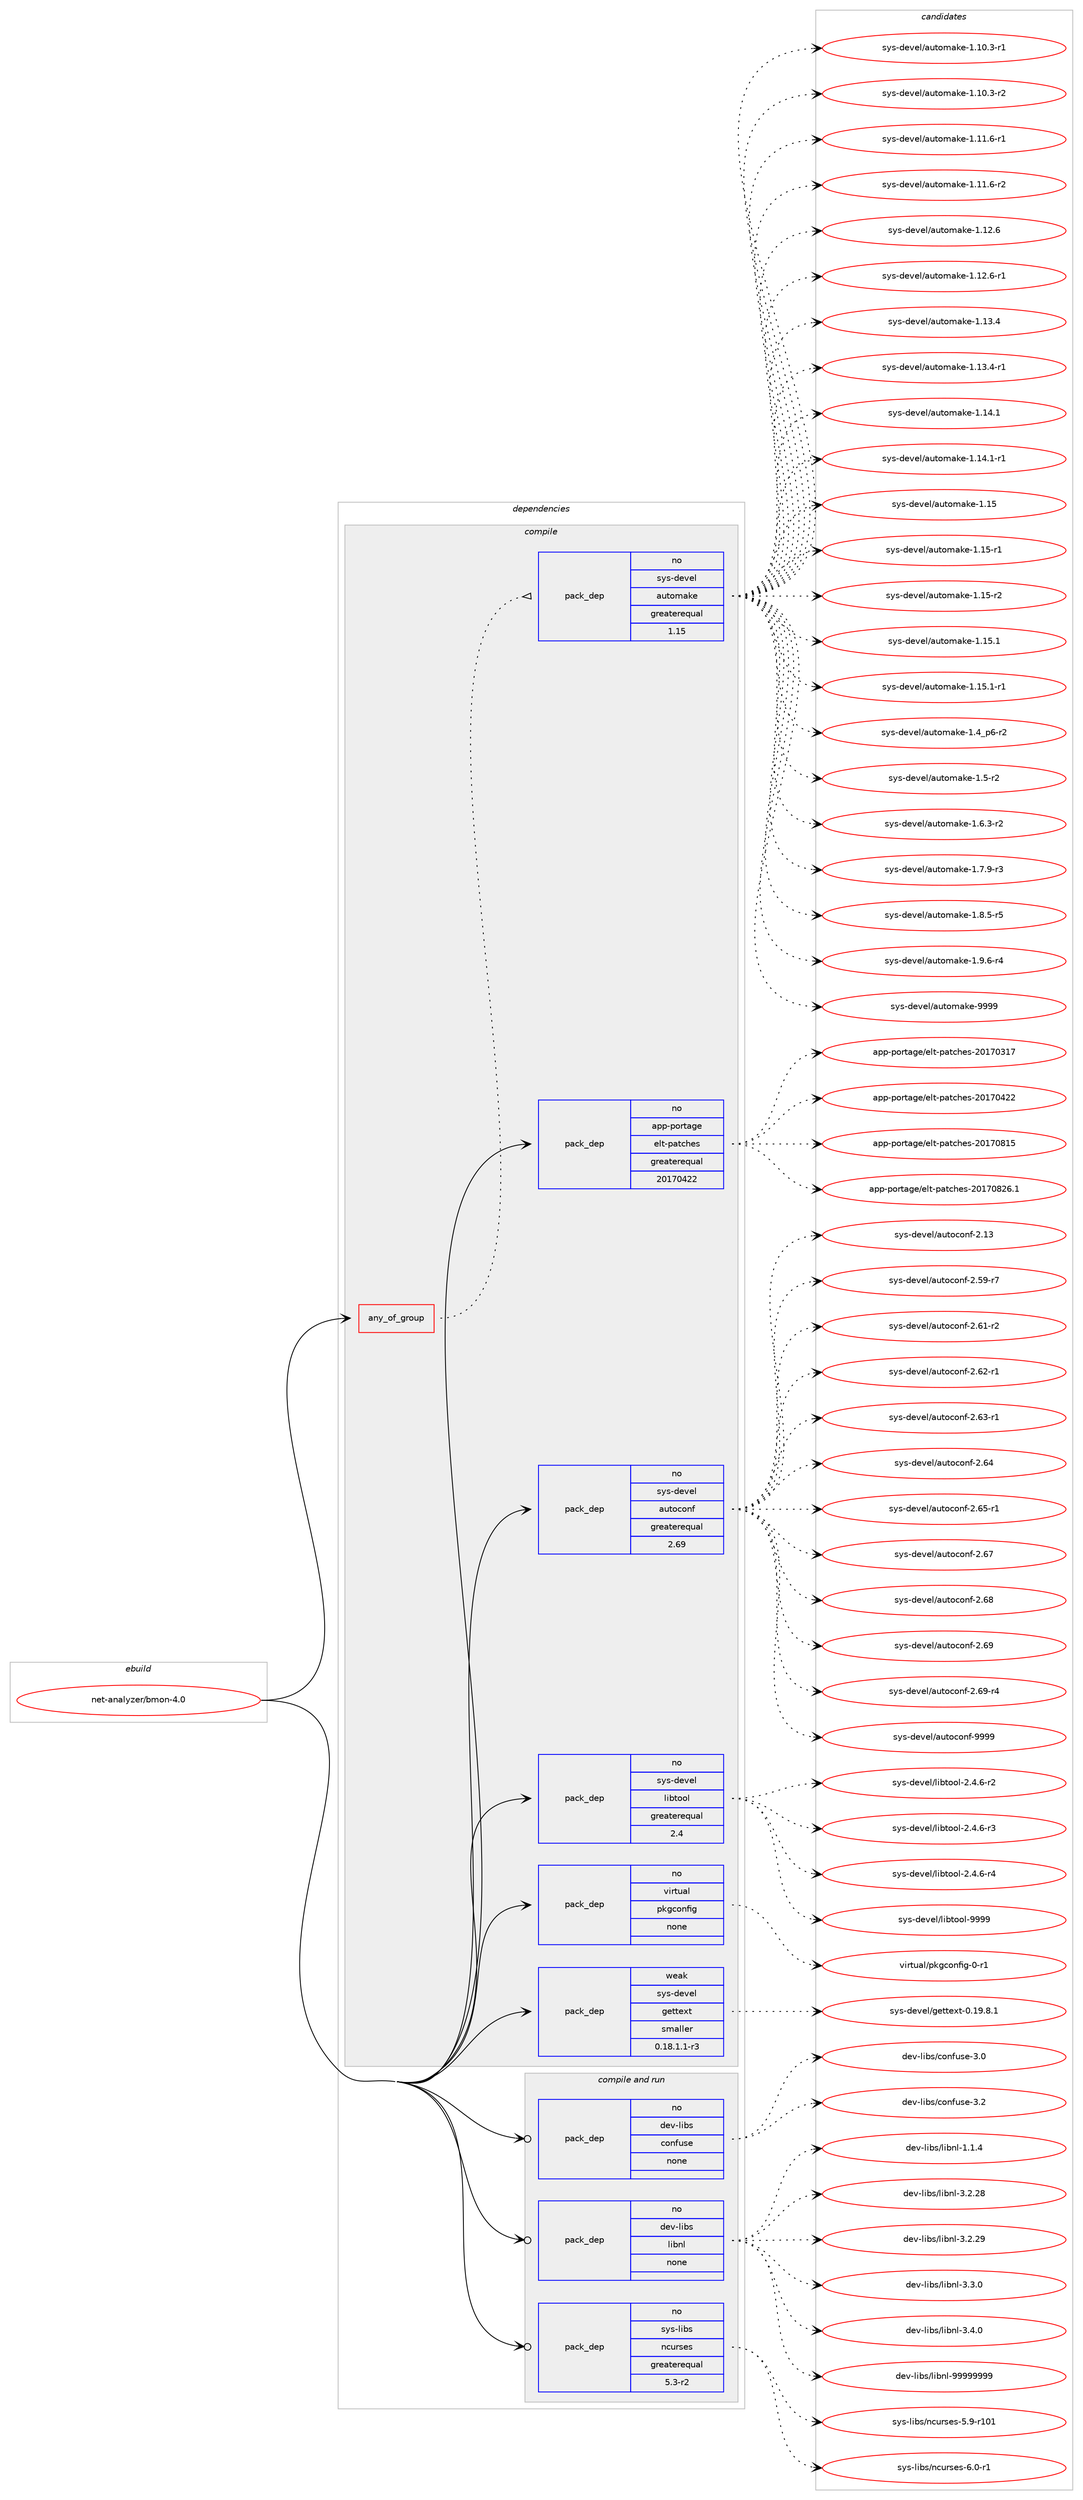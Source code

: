digraph prolog {

# *************
# Graph options
# *************

newrank=true;
concentrate=true;
compound=true;
graph [rankdir=LR,fontname=Helvetica,fontsize=10,ranksep=1.5];#, ranksep=2.5, nodesep=0.2];
edge  [arrowhead=vee];
node  [fontname=Helvetica,fontsize=10];

# **********
# The ebuild
# **********

subgraph cluster_leftcol {
color=gray;
rank=same;
label=<<i>ebuild</i>>;
id [label="net-analyzer/bmon-4.0", color=red, width=4, href="../net-analyzer/bmon-4.0.svg"];
}

# ****************
# The dependencies
# ****************

subgraph cluster_midcol {
color=gray;
label=<<i>dependencies</i>>;
subgraph cluster_compile {
fillcolor="#eeeeee";
style=filled;
label=<<i>compile</i>>;
subgraph any6272 {
dependency398748 [label=<<TABLE BORDER="0" CELLBORDER="1" CELLSPACING="0" CELLPADDING="4"><TR><TD CELLPADDING="10">any_of_group</TD></TR></TABLE>>, shape=none, color=red];subgraph pack293863 {
dependency398749 [label=<<TABLE BORDER="0" CELLBORDER="1" CELLSPACING="0" CELLPADDING="4" WIDTH="220"><TR><TD ROWSPAN="6" CELLPADDING="30">pack_dep</TD></TR><TR><TD WIDTH="110">no</TD></TR><TR><TD>sys-devel</TD></TR><TR><TD>automake</TD></TR><TR><TD>greaterequal</TD></TR><TR><TD>1.15</TD></TR></TABLE>>, shape=none, color=blue];
}
dependency398748:e -> dependency398749:w [weight=20,style="dotted",arrowhead="oinv"];
}
id:e -> dependency398748:w [weight=20,style="solid",arrowhead="vee"];
subgraph pack293864 {
dependency398750 [label=<<TABLE BORDER="0" CELLBORDER="1" CELLSPACING="0" CELLPADDING="4" WIDTH="220"><TR><TD ROWSPAN="6" CELLPADDING="30">pack_dep</TD></TR><TR><TD WIDTH="110">no</TD></TR><TR><TD>app-portage</TD></TR><TR><TD>elt-patches</TD></TR><TR><TD>greaterequal</TD></TR><TR><TD>20170422</TD></TR></TABLE>>, shape=none, color=blue];
}
id:e -> dependency398750:w [weight=20,style="solid",arrowhead="vee"];
subgraph pack293865 {
dependency398751 [label=<<TABLE BORDER="0" CELLBORDER="1" CELLSPACING="0" CELLPADDING="4" WIDTH="220"><TR><TD ROWSPAN="6" CELLPADDING="30">pack_dep</TD></TR><TR><TD WIDTH="110">no</TD></TR><TR><TD>sys-devel</TD></TR><TR><TD>autoconf</TD></TR><TR><TD>greaterequal</TD></TR><TR><TD>2.69</TD></TR></TABLE>>, shape=none, color=blue];
}
id:e -> dependency398751:w [weight=20,style="solid",arrowhead="vee"];
subgraph pack293866 {
dependency398752 [label=<<TABLE BORDER="0" CELLBORDER="1" CELLSPACING="0" CELLPADDING="4" WIDTH="220"><TR><TD ROWSPAN="6" CELLPADDING="30">pack_dep</TD></TR><TR><TD WIDTH="110">no</TD></TR><TR><TD>sys-devel</TD></TR><TR><TD>libtool</TD></TR><TR><TD>greaterequal</TD></TR><TR><TD>2.4</TD></TR></TABLE>>, shape=none, color=blue];
}
id:e -> dependency398752:w [weight=20,style="solid",arrowhead="vee"];
subgraph pack293867 {
dependency398753 [label=<<TABLE BORDER="0" CELLBORDER="1" CELLSPACING="0" CELLPADDING="4" WIDTH="220"><TR><TD ROWSPAN="6" CELLPADDING="30">pack_dep</TD></TR><TR><TD WIDTH="110">no</TD></TR><TR><TD>virtual</TD></TR><TR><TD>pkgconfig</TD></TR><TR><TD>none</TD></TR><TR><TD></TD></TR></TABLE>>, shape=none, color=blue];
}
id:e -> dependency398753:w [weight=20,style="solid",arrowhead="vee"];
subgraph pack293868 {
dependency398754 [label=<<TABLE BORDER="0" CELLBORDER="1" CELLSPACING="0" CELLPADDING="4" WIDTH="220"><TR><TD ROWSPAN="6" CELLPADDING="30">pack_dep</TD></TR><TR><TD WIDTH="110">weak</TD></TR><TR><TD>sys-devel</TD></TR><TR><TD>gettext</TD></TR><TR><TD>smaller</TD></TR><TR><TD>0.18.1.1-r3</TD></TR></TABLE>>, shape=none, color=blue];
}
id:e -> dependency398754:w [weight=20,style="solid",arrowhead="vee"];
}
subgraph cluster_compileandrun {
fillcolor="#eeeeee";
style=filled;
label=<<i>compile and run</i>>;
subgraph pack293869 {
dependency398755 [label=<<TABLE BORDER="0" CELLBORDER="1" CELLSPACING="0" CELLPADDING="4" WIDTH="220"><TR><TD ROWSPAN="6" CELLPADDING="30">pack_dep</TD></TR><TR><TD WIDTH="110">no</TD></TR><TR><TD>dev-libs</TD></TR><TR><TD>confuse</TD></TR><TR><TD>none</TD></TR><TR><TD></TD></TR></TABLE>>, shape=none, color=blue];
}
id:e -> dependency398755:w [weight=20,style="solid",arrowhead="odotvee"];
subgraph pack293870 {
dependency398756 [label=<<TABLE BORDER="0" CELLBORDER="1" CELLSPACING="0" CELLPADDING="4" WIDTH="220"><TR><TD ROWSPAN="6" CELLPADDING="30">pack_dep</TD></TR><TR><TD WIDTH="110">no</TD></TR><TR><TD>dev-libs</TD></TR><TR><TD>libnl</TD></TR><TR><TD>none</TD></TR><TR><TD></TD></TR></TABLE>>, shape=none, color=blue];
}
id:e -> dependency398756:w [weight=20,style="solid",arrowhead="odotvee"];
subgraph pack293871 {
dependency398757 [label=<<TABLE BORDER="0" CELLBORDER="1" CELLSPACING="0" CELLPADDING="4" WIDTH="220"><TR><TD ROWSPAN="6" CELLPADDING="30">pack_dep</TD></TR><TR><TD WIDTH="110">no</TD></TR><TR><TD>sys-libs</TD></TR><TR><TD>ncurses</TD></TR><TR><TD>greaterequal</TD></TR><TR><TD>5.3-r2</TD></TR></TABLE>>, shape=none, color=blue];
}
id:e -> dependency398757:w [weight=20,style="solid",arrowhead="odotvee"];
}
subgraph cluster_run {
fillcolor="#eeeeee";
style=filled;
label=<<i>run</i>>;
}
}

# **************
# The candidates
# **************

subgraph cluster_choices {
rank=same;
color=gray;
label=<<i>candidates</i>>;

subgraph choice293863 {
color=black;
nodesep=1;
choice11512111545100101118101108479711711611110997107101454946494846514511449 [label="sys-devel/automake-1.10.3-r1", color=red, width=4,href="../sys-devel/automake-1.10.3-r1.svg"];
choice11512111545100101118101108479711711611110997107101454946494846514511450 [label="sys-devel/automake-1.10.3-r2", color=red, width=4,href="../sys-devel/automake-1.10.3-r2.svg"];
choice11512111545100101118101108479711711611110997107101454946494946544511449 [label="sys-devel/automake-1.11.6-r1", color=red, width=4,href="../sys-devel/automake-1.11.6-r1.svg"];
choice11512111545100101118101108479711711611110997107101454946494946544511450 [label="sys-devel/automake-1.11.6-r2", color=red, width=4,href="../sys-devel/automake-1.11.6-r2.svg"];
choice1151211154510010111810110847971171161111099710710145494649504654 [label="sys-devel/automake-1.12.6", color=red, width=4,href="../sys-devel/automake-1.12.6.svg"];
choice11512111545100101118101108479711711611110997107101454946495046544511449 [label="sys-devel/automake-1.12.6-r1", color=red, width=4,href="../sys-devel/automake-1.12.6-r1.svg"];
choice1151211154510010111810110847971171161111099710710145494649514652 [label="sys-devel/automake-1.13.4", color=red, width=4,href="../sys-devel/automake-1.13.4.svg"];
choice11512111545100101118101108479711711611110997107101454946495146524511449 [label="sys-devel/automake-1.13.4-r1", color=red, width=4,href="../sys-devel/automake-1.13.4-r1.svg"];
choice1151211154510010111810110847971171161111099710710145494649524649 [label="sys-devel/automake-1.14.1", color=red, width=4,href="../sys-devel/automake-1.14.1.svg"];
choice11512111545100101118101108479711711611110997107101454946495246494511449 [label="sys-devel/automake-1.14.1-r1", color=red, width=4,href="../sys-devel/automake-1.14.1-r1.svg"];
choice115121115451001011181011084797117116111109971071014549464953 [label="sys-devel/automake-1.15", color=red, width=4,href="../sys-devel/automake-1.15.svg"];
choice1151211154510010111810110847971171161111099710710145494649534511449 [label="sys-devel/automake-1.15-r1", color=red, width=4,href="../sys-devel/automake-1.15-r1.svg"];
choice1151211154510010111810110847971171161111099710710145494649534511450 [label="sys-devel/automake-1.15-r2", color=red, width=4,href="../sys-devel/automake-1.15-r2.svg"];
choice1151211154510010111810110847971171161111099710710145494649534649 [label="sys-devel/automake-1.15.1", color=red, width=4,href="../sys-devel/automake-1.15.1.svg"];
choice11512111545100101118101108479711711611110997107101454946495346494511449 [label="sys-devel/automake-1.15.1-r1", color=red, width=4,href="../sys-devel/automake-1.15.1-r1.svg"];
choice115121115451001011181011084797117116111109971071014549465295112544511450 [label="sys-devel/automake-1.4_p6-r2", color=red, width=4,href="../sys-devel/automake-1.4_p6-r2.svg"];
choice11512111545100101118101108479711711611110997107101454946534511450 [label="sys-devel/automake-1.5-r2", color=red, width=4,href="../sys-devel/automake-1.5-r2.svg"];
choice115121115451001011181011084797117116111109971071014549465446514511450 [label="sys-devel/automake-1.6.3-r2", color=red, width=4,href="../sys-devel/automake-1.6.3-r2.svg"];
choice115121115451001011181011084797117116111109971071014549465546574511451 [label="sys-devel/automake-1.7.9-r3", color=red, width=4,href="../sys-devel/automake-1.7.9-r3.svg"];
choice115121115451001011181011084797117116111109971071014549465646534511453 [label="sys-devel/automake-1.8.5-r5", color=red, width=4,href="../sys-devel/automake-1.8.5-r5.svg"];
choice115121115451001011181011084797117116111109971071014549465746544511452 [label="sys-devel/automake-1.9.6-r4", color=red, width=4,href="../sys-devel/automake-1.9.6-r4.svg"];
choice115121115451001011181011084797117116111109971071014557575757 [label="sys-devel/automake-9999", color=red, width=4,href="../sys-devel/automake-9999.svg"];
dependency398749:e -> choice11512111545100101118101108479711711611110997107101454946494846514511449:w [style=dotted,weight="100"];
dependency398749:e -> choice11512111545100101118101108479711711611110997107101454946494846514511450:w [style=dotted,weight="100"];
dependency398749:e -> choice11512111545100101118101108479711711611110997107101454946494946544511449:w [style=dotted,weight="100"];
dependency398749:e -> choice11512111545100101118101108479711711611110997107101454946494946544511450:w [style=dotted,weight="100"];
dependency398749:e -> choice1151211154510010111810110847971171161111099710710145494649504654:w [style=dotted,weight="100"];
dependency398749:e -> choice11512111545100101118101108479711711611110997107101454946495046544511449:w [style=dotted,weight="100"];
dependency398749:e -> choice1151211154510010111810110847971171161111099710710145494649514652:w [style=dotted,weight="100"];
dependency398749:e -> choice11512111545100101118101108479711711611110997107101454946495146524511449:w [style=dotted,weight="100"];
dependency398749:e -> choice1151211154510010111810110847971171161111099710710145494649524649:w [style=dotted,weight="100"];
dependency398749:e -> choice11512111545100101118101108479711711611110997107101454946495246494511449:w [style=dotted,weight="100"];
dependency398749:e -> choice115121115451001011181011084797117116111109971071014549464953:w [style=dotted,weight="100"];
dependency398749:e -> choice1151211154510010111810110847971171161111099710710145494649534511449:w [style=dotted,weight="100"];
dependency398749:e -> choice1151211154510010111810110847971171161111099710710145494649534511450:w [style=dotted,weight="100"];
dependency398749:e -> choice1151211154510010111810110847971171161111099710710145494649534649:w [style=dotted,weight="100"];
dependency398749:e -> choice11512111545100101118101108479711711611110997107101454946495346494511449:w [style=dotted,weight="100"];
dependency398749:e -> choice115121115451001011181011084797117116111109971071014549465295112544511450:w [style=dotted,weight="100"];
dependency398749:e -> choice11512111545100101118101108479711711611110997107101454946534511450:w [style=dotted,weight="100"];
dependency398749:e -> choice115121115451001011181011084797117116111109971071014549465446514511450:w [style=dotted,weight="100"];
dependency398749:e -> choice115121115451001011181011084797117116111109971071014549465546574511451:w [style=dotted,weight="100"];
dependency398749:e -> choice115121115451001011181011084797117116111109971071014549465646534511453:w [style=dotted,weight="100"];
dependency398749:e -> choice115121115451001011181011084797117116111109971071014549465746544511452:w [style=dotted,weight="100"];
dependency398749:e -> choice115121115451001011181011084797117116111109971071014557575757:w [style=dotted,weight="100"];
}
subgraph choice293864 {
color=black;
nodesep=1;
choice97112112451121111141169710310147101108116451129711699104101115455048495548514955 [label="app-portage/elt-patches-20170317", color=red, width=4,href="../app-portage/elt-patches-20170317.svg"];
choice97112112451121111141169710310147101108116451129711699104101115455048495548525050 [label="app-portage/elt-patches-20170422", color=red, width=4,href="../app-portage/elt-patches-20170422.svg"];
choice97112112451121111141169710310147101108116451129711699104101115455048495548564953 [label="app-portage/elt-patches-20170815", color=red, width=4,href="../app-portage/elt-patches-20170815.svg"];
choice971121124511211111411697103101471011081164511297116991041011154550484955485650544649 [label="app-portage/elt-patches-20170826.1", color=red, width=4,href="../app-portage/elt-patches-20170826.1.svg"];
dependency398750:e -> choice97112112451121111141169710310147101108116451129711699104101115455048495548514955:w [style=dotted,weight="100"];
dependency398750:e -> choice97112112451121111141169710310147101108116451129711699104101115455048495548525050:w [style=dotted,weight="100"];
dependency398750:e -> choice97112112451121111141169710310147101108116451129711699104101115455048495548564953:w [style=dotted,weight="100"];
dependency398750:e -> choice971121124511211111411697103101471011081164511297116991041011154550484955485650544649:w [style=dotted,weight="100"];
}
subgraph choice293865 {
color=black;
nodesep=1;
choice115121115451001011181011084797117116111991111101024550464951 [label="sys-devel/autoconf-2.13", color=red, width=4,href="../sys-devel/autoconf-2.13.svg"];
choice1151211154510010111810110847971171161119911111010245504653574511455 [label="sys-devel/autoconf-2.59-r7", color=red, width=4,href="../sys-devel/autoconf-2.59-r7.svg"];
choice1151211154510010111810110847971171161119911111010245504654494511450 [label="sys-devel/autoconf-2.61-r2", color=red, width=4,href="../sys-devel/autoconf-2.61-r2.svg"];
choice1151211154510010111810110847971171161119911111010245504654504511449 [label="sys-devel/autoconf-2.62-r1", color=red, width=4,href="../sys-devel/autoconf-2.62-r1.svg"];
choice1151211154510010111810110847971171161119911111010245504654514511449 [label="sys-devel/autoconf-2.63-r1", color=red, width=4,href="../sys-devel/autoconf-2.63-r1.svg"];
choice115121115451001011181011084797117116111991111101024550465452 [label="sys-devel/autoconf-2.64", color=red, width=4,href="../sys-devel/autoconf-2.64.svg"];
choice1151211154510010111810110847971171161119911111010245504654534511449 [label="sys-devel/autoconf-2.65-r1", color=red, width=4,href="../sys-devel/autoconf-2.65-r1.svg"];
choice115121115451001011181011084797117116111991111101024550465455 [label="sys-devel/autoconf-2.67", color=red, width=4,href="../sys-devel/autoconf-2.67.svg"];
choice115121115451001011181011084797117116111991111101024550465456 [label="sys-devel/autoconf-2.68", color=red, width=4,href="../sys-devel/autoconf-2.68.svg"];
choice115121115451001011181011084797117116111991111101024550465457 [label="sys-devel/autoconf-2.69", color=red, width=4,href="../sys-devel/autoconf-2.69.svg"];
choice1151211154510010111810110847971171161119911111010245504654574511452 [label="sys-devel/autoconf-2.69-r4", color=red, width=4,href="../sys-devel/autoconf-2.69-r4.svg"];
choice115121115451001011181011084797117116111991111101024557575757 [label="sys-devel/autoconf-9999", color=red, width=4,href="../sys-devel/autoconf-9999.svg"];
dependency398751:e -> choice115121115451001011181011084797117116111991111101024550464951:w [style=dotted,weight="100"];
dependency398751:e -> choice1151211154510010111810110847971171161119911111010245504653574511455:w [style=dotted,weight="100"];
dependency398751:e -> choice1151211154510010111810110847971171161119911111010245504654494511450:w [style=dotted,weight="100"];
dependency398751:e -> choice1151211154510010111810110847971171161119911111010245504654504511449:w [style=dotted,weight="100"];
dependency398751:e -> choice1151211154510010111810110847971171161119911111010245504654514511449:w [style=dotted,weight="100"];
dependency398751:e -> choice115121115451001011181011084797117116111991111101024550465452:w [style=dotted,weight="100"];
dependency398751:e -> choice1151211154510010111810110847971171161119911111010245504654534511449:w [style=dotted,weight="100"];
dependency398751:e -> choice115121115451001011181011084797117116111991111101024550465455:w [style=dotted,weight="100"];
dependency398751:e -> choice115121115451001011181011084797117116111991111101024550465456:w [style=dotted,weight="100"];
dependency398751:e -> choice115121115451001011181011084797117116111991111101024550465457:w [style=dotted,weight="100"];
dependency398751:e -> choice1151211154510010111810110847971171161119911111010245504654574511452:w [style=dotted,weight="100"];
dependency398751:e -> choice115121115451001011181011084797117116111991111101024557575757:w [style=dotted,weight="100"];
}
subgraph choice293866 {
color=black;
nodesep=1;
choice1151211154510010111810110847108105981161111111084550465246544511450 [label="sys-devel/libtool-2.4.6-r2", color=red, width=4,href="../sys-devel/libtool-2.4.6-r2.svg"];
choice1151211154510010111810110847108105981161111111084550465246544511451 [label="sys-devel/libtool-2.4.6-r3", color=red, width=4,href="../sys-devel/libtool-2.4.6-r3.svg"];
choice1151211154510010111810110847108105981161111111084550465246544511452 [label="sys-devel/libtool-2.4.6-r4", color=red, width=4,href="../sys-devel/libtool-2.4.6-r4.svg"];
choice1151211154510010111810110847108105981161111111084557575757 [label="sys-devel/libtool-9999", color=red, width=4,href="../sys-devel/libtool-9999.svg"];
dependency398752:e -> choice1151211154510010111810110847108105981161111111084550465246544511450:w [style=dotted,weight="100"];
dependency398752:e -> choice1151211154510010111810110847108105981161111111084550465246544511451:w [style=dotted,weight="100"];
dependency398752:e -> choice1151211154510010111810110847108105981161111111084550465246544511452:w [style=dotted,weight="100"];
dependency398752:e -> choice1151211154510010111810110847108105981161111111084557575757:w [style=dotted,weight="100"];
}
subgraph choice293867 {
color=black;
nodesep=1;
choice11810511411611797108471121071039911111010210510345484511449 [label="virtual/pkgconfig-0-r1", color=red, width=4,href="../virtual/pkgconfig-0-r1.svg"];
dependency398753:e -> choice11810511411611797108471121071039911111010210510345484511449:w [style=dotted,weight="100"];
}
subgraph choice293868 {
color=black;
nodesep=1;
choice1151211154510010111810110847103101116116101120116454846495746564649 [label="sys-devel/gettext-0.19.8.1", color=red, width=4,href="../sys-devel/gettext-0.19.8.1.svg"];
dependency398754:e -> choice1151211154510010111810110847103101116116101120116454846495746564649:w [style=dotted,weight="100"];
}
subgraph choice293869 {
color=black;
nodesep=1;
choice1001011184510810598115479911111010211711510145514648 [label="dev-libs/confuse-3.0", color=red, width=4,href="../dev-libs/confuse-3.0.svg"];
choice1001011184510810598115479911111010211711510145514650 [label="dev-libs/confuse-3.2", color=red, width=4,href="../dev-libs/confuse-3.2.svg"];
dependency398755:e -> choice1001011184510810598115479911111010211711510145514648:w [style=dotted,weight="100"];
dependency398755:e -> choice1001011184510810598115479911111010211711510145514650:w [style=dotted,weight="100"];
}
subgraph choice293870 {
color=black;
nodesep=1;
choice10010111845108105981154710810598110108454946494652 [label="dev-libs/libnl-1.1.4", color=red, width=4,href="../dev-libs/libnl-1.1.4.svg"];
choice1001011184510810598115471081059811010845514650465056 [label="dev-libs/libnl-3.2.28", color=red, width=4,href="../dev-libs/libnl-3.2.28.svg"];
choice1001011184510810598115471081059811010845514650465057 [label="dev-libs/libnl-3.2.29", color=red, width=4,href="../dev-libs/libnl-3.2.29.svg"];
choice10010111845108105981154710810598110108455146514648 [label="dev-libs/libnl-3.3.0", color=red, width=4,href="../dev-libs/libnl-3.3.0.svg"];
choice10010111845108105981154710810598110108455146524648 [label="dev-libs/libnl-3.4.0", color=red, width=4,href="../dev-libs/libnl-3.4.0.svg"];
choice10010111845108105981154710810598110108455757575757575757 [label="dev-libs/libnl-99999999", color=red, width=4,href="../dev-libs/libnl-99999999.svg"];
dependency398756:e -> choice10010111845108105981154710810598110108454946494652:w [style=dotted,weight="100"];
dependency398756:e -> choice1001011184510810598115471081059811010845514650465056:w [style=dotted,weight="100"];
dependency398756:e -> choice1001011184510810598115471081059811010845514650465057:w [style=dotted,weight="100"];
dependency398756:e -> choice10010111845108105981154710810598110108455146514648:w [style=dotted,weight="100"];
dependency398756:e -> choice10010111845108105981154710810598110108455146524648:w [style=dotted,weight="100"];
dependency398756:e -> choice10010111845108105981154710810598110108455757575757575757:w [style=dotted,weight="100"];
}
subgraph choice293871 {
color=black;
nodesep=1;
choice115121115451081059811547110991171141151011154553465745114494849 [label="sys-libs/ncurses-5.9-r101", color=red, width=4,href="../sys-libs/ncurses-5.9-r101.svg"];
choice11512111545108105981154711099117114115101115455446484511449 [label="sys-libs/ncurses-6.0-r1", color=red, width=4,href="../sys-libs/ncurses-6.0-r1.svg"];
dependency398757:e -> choice115121115451081059811547110991171141151011154553465745114494849:w [style=dotted,weight="100"];
dependency398757:e -> choice11512111545108105981154711099117114115101115455446484511449:w [style=dotted,weight="100"];
}
}

}
